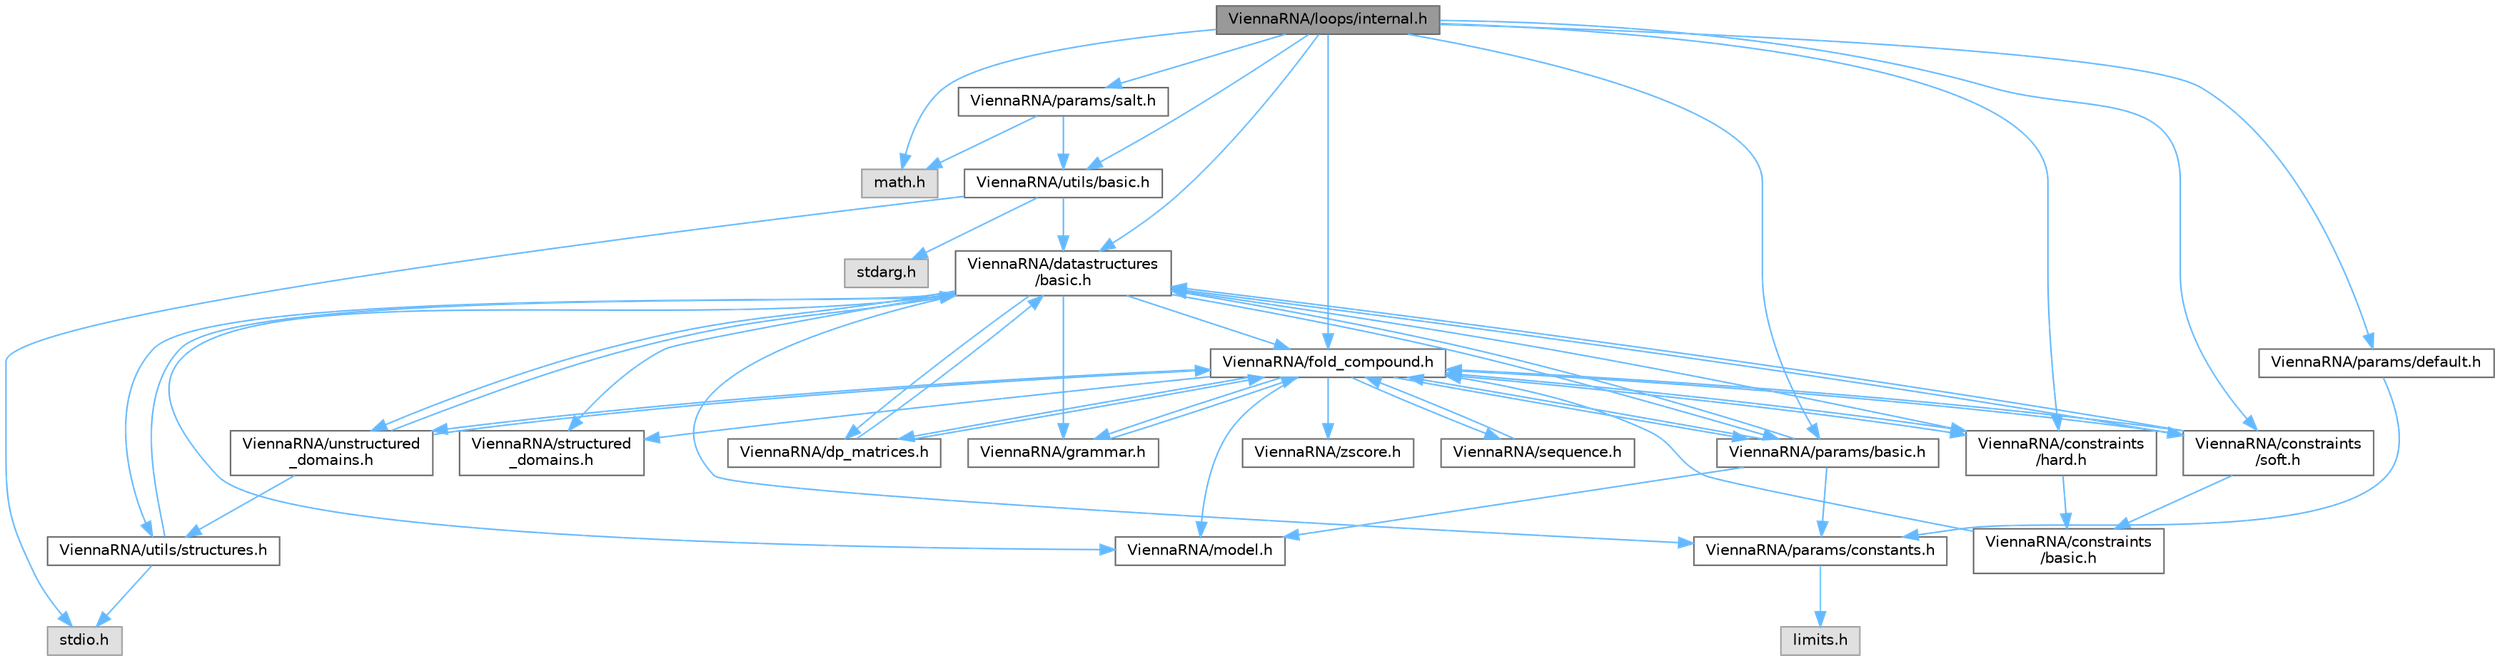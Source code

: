digraph "ViennaRNA/loops/internal.h"
{
 // INTERACTIVE_SVG=YES
 // LATEX_PDF_SIZE
  bgcolor="transparent";
  edge [fontname=Helvetica,fontsize=10,labelfontname=Helvetica,labelfontsize=10];
  node [fontname=Helvetica,fontsize=10,shape=box,height=0.2,width=0.4];
  Node1 [label="ViennaRNA/loops/internal.h",height=0.2,width=0.4,color="gray40", fillcolor="grey60", style="filled", fontcolor="black",tooltip="Energy evaluation of interior loops for MFE and partition function calculations."];
  Node1 -> Node2 [color="steelblue1",style="solid"];
  Node2 [label="math.h",height=0.2,width=0.4,color="grey60", fillcolor="#E0E0E0", style="filled",tooltip=" "];
  Node1 -> Node3 [color="steelblue1",style="solid"];
  Node3 [label="ViennaRNA/utils/basic.h",height=0.2,width=0.4,color="grey40", fillcolor="white", style="filled",URL="$utils_2basic_8h.html",tooltip="General utility- and helper-functions used throughout the ViennaRNA Package."];
  Node3 -> Node4 [color="steelblue1",style="solid"];
  Node4 [label="stdio.h",height=0.2,width=0.4,color="grey60", fillcolor="#E0E0E0", style="filled",tooltip=" "];
  Node3 -> Node5 [color="steelblue1",style="solid"];
  Node5 [label="stdarg.h",height=0.2,width=0.4,color="grey60", fillcolor="#E0E0E0", style="filled",tooltip=" "];
  Node3 -> Node6 [color="steelblue1",style="solid"];
  Node6 [label="ViennaRNA/datastructures\l/basic.h",height=0.2,width=0.4,color="grey40", fillcolor="white", style="filled",URL="$datastructures_2basic_8h.html",tooltip="Various data structures and pre-processor macros."];
  Node6 -> Node7 [color="steelblue1",style="solid"];
  Node7 [label="ViennaRNA/params/constants.h",height=0.2,width=0.4,color="grey40", fillcolor="white", style="filled",URL="$constants_8h.html",tooltip="Energy parameter constants."];
  Node7 -> Node8 [color="steelblue1",style="solid"];
  Node8 [label="limits.h",height=0.2,width=0.4,color="grey60", fillcolor="#E0E0E0", style="filled",tooltip=" "];
  Node6 -> Node9 [color="steelblue1",style="solid"];
  Node9 [label="ViennaRNA/fold_compound.h",height=0.2,width=0.4,color="grey40", fillcolor="white", style="filled",URL="$fold__compound_8h.html",tooltip="The Basic Fold Compound API."];
  Node9 -> Node10 [color="steelblue1",style="solid"];
  Node10 [label="ViennaRNA/model.h",height=0.2,width=0.4,color="grey40", fillcolor="white", style="filled",URL="$model_8h.html",tooltip="The model details data structure and its corresponding modifiers."];
  Node9 -> Node11 [color="steelblue1",style="solid"];
  Node11 [label="ViennaRNA/params/basic.h",height=0.2,width=0.4,color="grey40", fillcolor="white", style="filled",URL="$params_2basic_8h.html",tooltip="Functions to deal with sets of energy parameters."];
  Node11 -> Node7 [color="steelblue1",style="solid"];
  Node11 -> Node6 [color="steelblue1",style="solid"];
  Node11 -> Node9 [color="steelblue1",style="solid"];
  Node11 -> Node10 [color="steelblue1",style="solid"];
  Node9 -> Node12 [color="steelblue1",style="solid"];
  Node12 [label="ViennaRNA/sequence.h",height=0.2,width=0.4,color="grey40", fillcolor="white", style="filled",URL="$sequence_8h.html",tooltip="Functions and data structures related to sequence representations ,."];
  Node12 -> Node9 [color="steelblue1",style="solid"];
  Node9 -> Node13 [color="steelblue1",style="solid"];
  Node13 [label="ViennaRNA/dp_matrices.h",height=0.2,width=0.4,color="grey40", fillcolor="white", style="filled",URL="$dp__matrices_8h.html",tooltip="Functions to deal with standard dynamic programming (DP) matrices."];
  Node13 -> Node6 [color="steelblue1",style="solid"];
  Node13 -> Node9 [color="steelblue1",style="solid"];
  Node9 -> Node14 [color="steelblue1",style="solid"];
  Node14 [label="ViennaRNA/constraints\l/hard.h",height=0.2,width=0.4,color="grey40", fillcolor="white", style="filled",URL="$hard_8h.html",tooltip="Functions and data structures for handling of secondary structure hard constraints."];
  Node14 -> Node9 [color="steelblue1",style="solid"];
  Node14 -> Node15 [color="steelblue1",style="solid"];
  Node15 [label="ViennaRNA/constraints\l/basic.h",height=0.2,width=0.4,color="grey40", fillcolor="white", style="filled",URL="$constraints_2basic_8h.html",tooltip="Functions and data structures for constraining secondary structure predictions and evaluation."];
  Node15 -> Node9 [color="steelblue1",style="solid"];
  Node9 -> Node16 [color="steelblue1",style="solid"];
  Node16 [label="ViennaRNA/constraints\l/soft.h",height=0.2,width=0.4,color="grey40", fillcolor="white", style="filled",URL="$soft_8h.html",tooltip="Functions and data structures for secondary structure soft constraints."];
  Node16 -> Node6 [color="steelblue1",style="solid"];
  Node16 -> Node9 [color="steelblue1",style="solid"];
  Node16 -> Node15 [color="steelblue1",style="solid"];
  Node9 -> Node17 [color="steelblue1",style="solid"];
  Node17 [label="ViennaRNA/grammar.h",height=0.2,width=0.4,color="grey40", fillcolor="white", style="filled",URL="$grammar_8h.html",tooltip="Implementations for the RNA folding grammar."];
  Node17 -> Node9 [color="steelblue1",style="solid"];
  Node9 -> Node18 [color="steelblue1",style="solid"];
  Node18 [label="ViennaRNA/structured\l_domains.h",height=0.2,width=0.4,color="grey40", fillcolor="white", style="filled",URL="$structured__domains_8h.html",tooltip="This module provides interfaces that deal with additional structured domains in the folding grammar."];
  Node9 -> Node19 [color="steelblue1",style="solid"];
  Node19 [label="ViennaRNA/unstructured\l_domains.h",height=0.2,width=0.4,color="grey40", fillcolor="white", style="filled",URL="$unstructured__domains_8h.html",tooltip="Functions to modify unstructured domains, e.g. to incorporate ligands binding to unpaired stretches."];
  Node19 -> Node6 [color="steelblue1",style="solid"];
  Node19 -> Node9 [color="steelblue1",style="solid"];
  Node19 -> Node20 [color="steelblue1",style="solid"];
  Node20 [label="ViennaRNA/utils/structures.h",height=0.2,width=0.4,color="grey40", fillcolor="white", style="filled",URL="$utils_2structures_8h.html",tooltip="Various utility- and helper-functions for secondary structure parsing, converting,..."];
  Node20 -> Node4 [color="steelblue1",style="solid"];
  Node20 -> Node6 [color="steelblue1",style="solid"];
  Node9 -> Node21 [color="steelblue1",style="solid"];
  Node21 [label="ViennaRNA/zscore.h",height=0.2,width=0.4,color="grey40", fillcolor="white", style="filled",URL="$zscore_8h_source.html",tooltip=" "];
  Node6 -> Node10 [color="steelblue1",style="solid"];
  Node6 -> Node11 [color="steelblue1",style="solid"];
  Node6 -> Node13 [color="steelblue1",style="solid"];
  Node6 -> Node14 [color="steelblue1",style="solid"];
  Node6 -> Node16 [color="steelblue1",style="solid"];
  Node6 -> Node17 [color="steelblue1",style="solid"];
  Node6 -> Node18 [color="steelblue1",style="solid"];
  Node6 -> Node19 [color="steelblue1",style="solid"];
  Node6 -> Node20 [color="steelblue1",style="solid"];
  Node1 -> Node22 [color="steelblue1",style="solid"];
  Node22 [label="ViennaRNA/params/default.h",height=0.2,width=0.4,color="grey40", fillcolor="white", style="filled",URL="$default_8h_source.html",tooltip=" "];
  Node22 -> Node7 [color="steelblue1",style="solid"];
  Node1 -> Node6 [color="steelblue1",style="solid"];
  Node1 -> Node9 [color="steelblue1",style="solid"];
  Node1 -> Node11 [color="steelblue1",style="solid"];
  Node1 -> Node14 [color="steelblue1",style="solid"];
  Node1 -> Node16 [color="steelblue1",style="solid"];
  Node1 -> Node23 [color="steelblue1",style="solid"];
  Node23 [label="ViennaRNA/params/salt.h",height=0.2,width=0.4,color="grey40", fillcolor="white", style="filled",URL="$salt_8h.html",tooltip="Functions to compute salt correction."];
  Node23 -> Node2 [color="steelblue1",style="solid"];
  Node23 -> Node3 [color="steelblue1",style="solid"];
}
